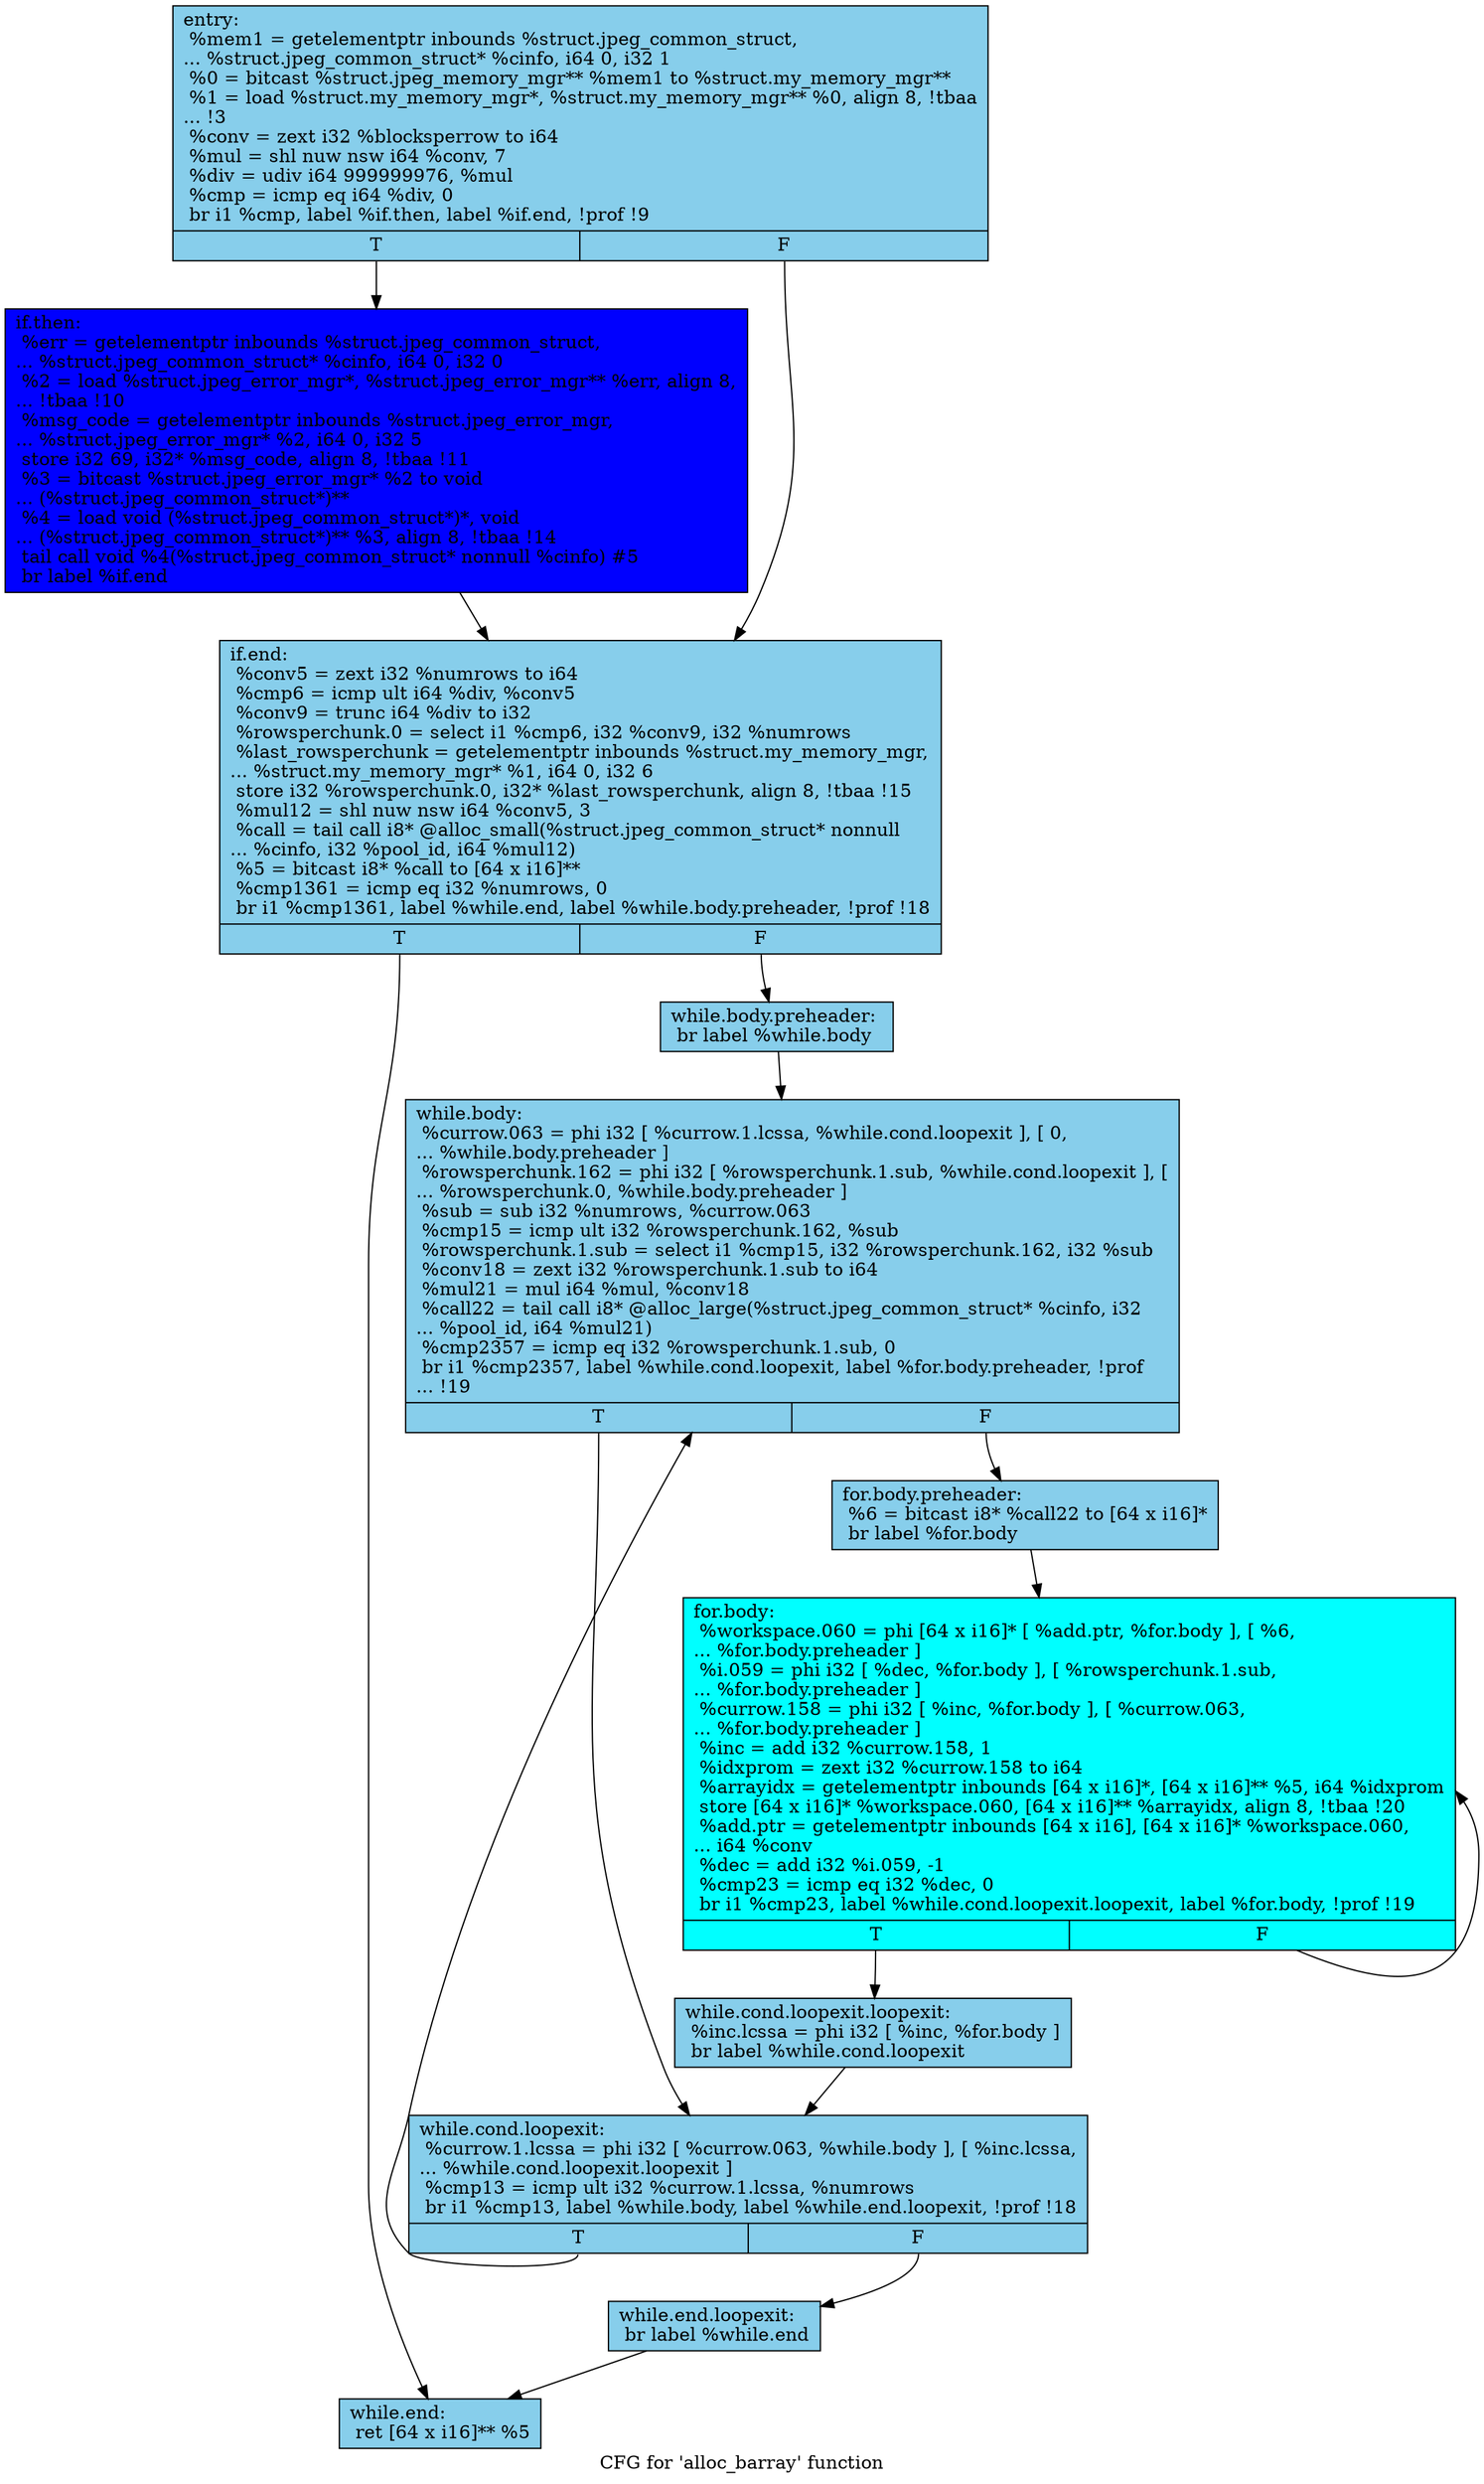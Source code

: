 digraph "CFG for 'alloc_barray' function" {
	label="CFG for 'alloc_barray' function";

	Node0x576f010 [shape=record, style = filled, fillcolor = skyblue, label="{entry:\l  %mem1 = getelementptr inbounds %struct.jpeg_common_struct,\l... %struct.jpeg_common_struct* %cinfo, i64 0, i32 1\l  %0 = bitcast %struct.jpeg_memory_mgr** %mem1 to %struct.my_memory_mgr**\l  %1 = load %struct.my_memory_mgr*, %struct.my_memory_mgr** %0, align 8, !tbaa\l... !3\l  %conv = zext i32 %blocksperrow to i64\l  %mul = shl nuw nsw i64 %conv, 7\l  %div = udiv i64 999999976, %mul\l  %cmp = icmp eq i64 %div, 0\l  br i1 %cmp, label %if.then, label %if.end, !prof !9\l|{<s0>T|<s1>F}}"];
	Node0x576f010:s0 -> Node0x576f420;
	Node0x576f010:s1 -> Node0x576f4f0;
	Node0x576f420 [shape=record, style = filled, fillcolor = blue, label="{if.then:                                          \l  %err = getelementptr inbounds %struct.jpeg_common_struct,\l... %struct.jpeg_common_struct* %cinfo, i64 0, i32 0\l  %2 = load %struct.jpeg_error_mgr*, %struct.jpeg_error_mgr** %err, align 8,\l... !tbaa !10\l  %msg_code = getelementptr inbounds %struct.jpeg_error_mgr,\l... %struct.jpeg_error_mgr* %2, i64 0, i32 5\l  store i32 69, i32* %msg_code, align 8, !tbaa !11\l  %3 = bitcast %struct.jpeg_error_mgr* %2 to void\l... (%struct.jpeg_common_struct*)**\l  %4 = load void (%struct.jpeg_common_struct*)*, void\l... (%struct.jpeg_common_struct*)** %3, align 8, !tbaa !14\l  tail call void %4(%struct.jpeg_common_struct* nonnull %cinfo) #5\l  br label %if.end\l}"];
	Node0x576f420 -> Node0x576f4f0;
	Node0x576f4f0 [shape=record, style = filled, fillcolor = skyblue, label="{if.end:                                           \l  %conv5 = zext i32 %numrows to i64\l  %cmp6 = icmp ult i64 %div, %conv5\l  %conv9 = trunc i64 %div to i32\l  %rowsperchunk.0 = select i1 %cmp6, i32 %conv9, i32 %numrows\l  %last_rowsperchunk = getelementptr inbounds %struct.my_memory_mgr,\l... %struct.my_memory_mgr* %1, i64 0, i32 6\l  store i32 %rowsperchunk.0, i32* %last_rowsperchunk, align 8, !tbaa !15\l  %mul12 = shl nuw nsw i64 %conv5, 3\l  %call = tail call i8* @alloc_small(%struct.jpeg_common_struct* nonnull\l... %cinfo, i32 %pool_id, i64 %mul12)\l  %5 = bitcast i8* %call to [64 x i16]**\l  %cmp1361 = icmp eq i32 %numrows, 0\l  br i1 %cmp1361, label %while.end, label %while.body.preheader, !prof !18\l|{<s0>T|<s1>F}}"];
	Node0x576f4f0:s0 -> Node0x5782200;
	Node0x576f4f0:s1 -> Node0x57822b0;
	Node0x57822b0 [shape=record, style = filled, fillcolor = skyblue, label="{while.body.preheader:                             \l  br label %while.body\l}"];
	Node0x57822b0 -> Node0x5782500;
	Node0x576f8a0 [shape=record, style = filled, fillcolor = skyblue, label="{while.cond.loopexit.loopexit:                     \l  %inc.lcssa = phi i32 [ %inc, %for.body ]\l  br label %while.cond.loopexit\l}"];
	Node0x576f8a0 -> Node0x5782a80;
	Node0x5782a80 [shape=record, style = filled, fillcolor = skyblue, label="{while.cond.loopexit:                              \l  %currow.1.lcssa = phi i32 [ %currow.063, %while.body ], [ %inc.lcssa,\l... %while.cond.loopexit.loopexit ]\l  %cmp13 = icmp ult i32 %currow.1.lcssa, %numrows\l  br i1 %cmp13, label %while.body, label %while.end.loopexit, !prof !18\l|{<s0>T|<s1>F}}"];
	Node0x5782a80:s0 -> Node0x5782500;
	Node0x5782a80:s1 -> Node0x5782d90;
	Node0x5782500 [shape=record, style = filled, fillcolor = skyblue, label="{while.body:                                       \l  %currow.063 = phi i32 [ %currow.1.lcssa, %while.cond.loopexit ], [ 0,\l... %while.body.preheader ]\l  %rowsperchunk.162 = phi i32 [ %rowsperchunk.1.sub, %while.cond.loopexit ], [\l... %rowsperchunk.0, %while.body.preheader ]\l  %sub = sub i32 %numrows, %currow.063\l  %cmp15 = icmp ult i32 %rowsperchunk.162, %sub\l  %rowsperchunk.1.sub = select i1 %cmp15, i32 %rowsperchunk.162, i32 %sub\l  %conv18 = zext i32 %rowsperchunk.1.sub to i64\l  %mul21 = mul i64 %mul, %conv18\l  %call22 = tail call i8* @alloc_large(%struct.jpeg_common_struct* %cinfo, i32\l... %pool_id, i64 %mul21)\l  %cmp2357 = icmp eq i32 %rowsperchunk.1.sub, 0\l  br i1 %cmp2357, label %while.cond.loopexit, label %for.body.preheader, !prof\l... !19\l|{<s0>T|<s1>F}}"];
	Node0x5782500:s0 -> Node0x5782a80;
	Node0x5782500:s1 -> Node0x5783af0;
	Node0x5783af0 [shape=record, style = filled, fillcolor = skyblue, label="{for.body.preheader:                               \l  %6 = bitcast i8* %call22 to [64 x i16]*\l  br label %for.body\l}"];
	Node0x5783af0 -> Node0x57828e0;
	Node0x57828e0 [shape=record, style = filled, fillcolor = cyan, label="{for.body:                                         \l  %workspace.060 = phi [64 x i16]* [ %add.ptr, %for.body ], [ %6,\l... %for.body.preheader ]\l  %i.059 = phi i32 [ %dec, %for.body ], [ %rowsperchunk.1.sub,\l... %for.body.preheader ]\l  %currow.158 = phi i32 [ %inc, %for.body ], [ %currow.063,\l... %for.body.preheader ]\l  %inc = add i32 %currow.158, 1\l  %idxprom = zext i32 %currow.158 to i64\l  %arrayidx = getelementptr inbounds [64 x i16]*, [64 x i16]** %5, i64 %idxprom\l  store [64 x i16]* %workspace.060, [64 x i16]** %arrayidx, align 8, !tbaa !20\l  %add.ptr = getelementptr inbounds [64 x i16], [64 x i16]* %workspace.060,\l... i64 %conv\l  %dec = add i32 %i.059, -1\l  %cmp23 = icmp eq i32 %dec, 0\l  br i1 %cmp23, label %while.cond.loopexit.loopexit, label %for.body, !prof !19\l|{<s0>T|<s1>F}}"];
	Node0x57828e0:s0 -> Node0x576f8a0;
	Node0x57828e0:s1 -> Node0x57828e0;
	Node0x5782d90 [shape=record, style = filled, fillcolor = skyblue, label="{while.end.loopexit:                               \l  br label %while.end\l}"];
	Node0x5782d90 -> Node0x5782200;
	Node0x5782200 [shape=record, style = filled, fillcolor = skyblue, label="{while.end:                                        \l  ret [64 x i16]** %5\l}"];
}
